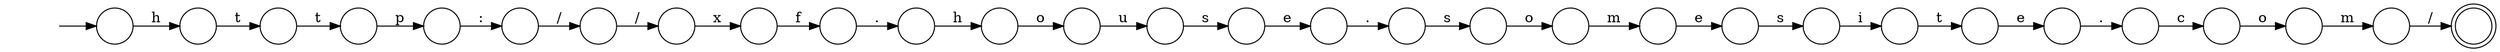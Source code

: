 digraph Automaton {
  rankdir = LR;
  0 [shape=circle,label=""];
  0 -> 29 [label="t"]
  1 [shape=circle,label=""];
  1 -> 11 [label="/"]
  2 [shape=doublecircle,label=""];
  3 [shape=circle,label=""];
  initial [shape=plaintext,label=""];
  initial -> 3
  3 -> 6 [label="h"]
  4 [shape=circle,label=""];
  4 -> 1 [label=":"]
  5 [shape=circle,label=""];
  5 -> 22 [label="o"]
  6 [shape=circle,label=""];
  6 -> 0 [label="t"]
  7 [shape=circle,label=""];
  7 -> 17 [label="."]
  8 [shape=circle,label=""];
  8 -> 7 [label="e"]
  9 [shape=circle,label=""];
  9 -> 2 [label="/"]
  10 [shape=circle,label=""];
  10 -> 23 [label="o"]
  11 [shape=circle,label=""];
  11 -> 21 [label="/"]
  12 [shape=circle,label=""];
  12 -> 19 [label="."]
  13 [shape=circle,label=""];
  13 -> 20 [label="s"]
  14 [shape=circle,label=""];
  14 -> 12 [label="f"]
  15 [shape=circle,label=""];
  15 -> 25 [label="s"]
  16 [shape=circle,label=""];
  16 -> 5 [label="s"]
  17 [shape=circle,label=""];
  17 -> 27 [label="c"]
  18 [shape=circle,label=""];
  18 -> 8 [label="t"]
  19 [shape=circle,label=""];
  19 -> 10 [label="h"]
  20 [shape=circle,label=""];
  20 -> 18 [label="i"]
  21 [shape=circle,label=""];
  21 -> 14 [label="x"]
  22 [shape=circle,label=""];
  22 -> 26 [label="m"]
  23 [shape=circle,label=""];
  23 -> 15 [label="u"]
  24 [shape=circle,label=""];
  24 -> 16 [label="."]
  25 [shape=circle,label=""];
  25 -> 24 [label="e"]
  26 [shape=circle,label=""];
  26 -> 13 [label="e"]
  27 [shape=circle,label=""];
  27 -> 28 [label="o"]
  28 [shape=circle,label=""];
  28 -> 9 [label="m"]
  29 [shape=circle,label=""];
  29 -> 4 [label="p"]
}
